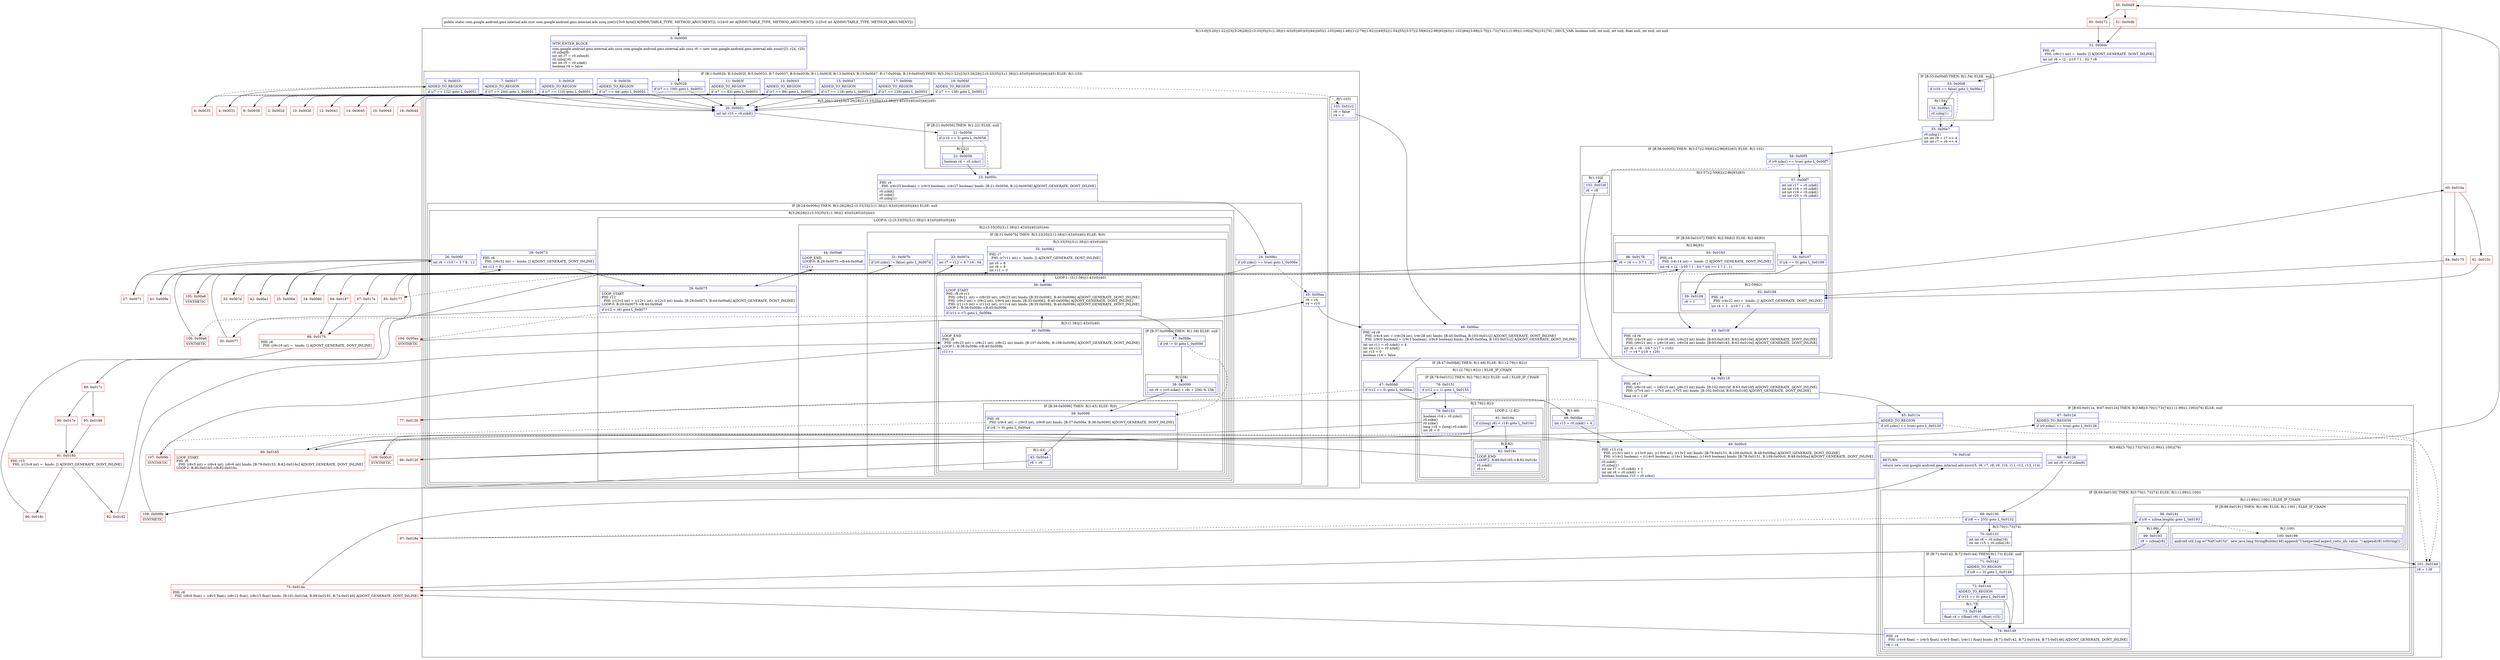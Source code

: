 digraph "CFG forcom.google.android.gms.internal.ads.zzsq.zze([BII)Lcom\/google\/android\/gms\/internal\/ads\/zzsr;" {
subgraph cluster_Region_1380736804 {
label = "R(13:0|(5:20|(1:22)|23|(3:26|28|(2:(3:33|35|(3:(1:38)|(1:43)(0)|40))(0)|44))|45)(1:103)|46|(1:48)(1:(2:79|(1:82)))|49|52|(1:54)|55|(3:57|(2:59|62)(2:86|93)|63)(1:102)|64|(3:68|(3:70|(1:73)|74)(1:(1:99)(1:100))|76)|101|76) | DECL_VAR: boolean null, int null, int null, float null, int null, int null\l";
node [shape=record,color=blue];
Node_0 [shape=record,label="{0\:\ 0x0000|MTH_ENTER_BLOCK\l|com.google.android.gms.internal.ads.zzsu com.google.android.gms.internal.ads.zzsu r0 = new com.google.android.gms.internal.ads.zzsu(r23, r24, r25)\lr0.zzbq(8)\lint int r7 = r0.zzbn(8)\lr0.zzbq(16)\lint int r5 = r0.zzkd()\lboolean r4 = false\l}"];
subgraph cluster_IfRegion_1591689289 {
label = "IF [B:1:0x002b, B:3:0x002f, B:5:0x0033, B:7:0x0037, B:9:0x003b, B:11:0x003f, B:13:0x0043, B:15:0x0047, B:17:0x004b, B:19:0x004f] THEN: R(5:20|(1:22)|23|(3:26|28|(2:(3:33|35|(3:(1:38)|(1:43)(0)|40))(0)|44))|45) ELSE: R(1:103)";
node [shape=record,color=blue];
Node_1 [shape=record,label="{1\:\ 0x002b|if (r7 == 100) goto L_0x0051\l}"];
Node_3 [shape=record,label="{3\:\ 0x002f|ADDED_TO_REGION\l|if (r7 == 110) goto L_0x0051\l}"];
Node_5 [shape=record,label="{5\:\ 0x0033|ADDED_TO_REGION\l|if (r7 == 122) goto L_0x0051\l}"];
Node_7 [shape=record,label="{7\:\ 0x0037|ADDED_TO_REGION\l|if (r7 == 244) goto L_0x0051\l}"];
Node_9 [shape=record,label="{9\:\ 0x003b|ADDED_TO_REGION\l|if (r7 == 44) goto L_0x0051\l}"];
Node_11 [shape=record,label="{11\:\ 0x003f|ADDED_TO_REGION\l|if (r7 == 83) goto L_0x0051\l}"];
Node_13 [shape=record,label="{13\:\ 0x0043|ADDED_TO_REGION\l|if (r7 == 86) goto L_0x0051\l}"];
Node_15 [shape=record,label="{15\:\ 0x0047|ADDED_TO_REGION\l|if (r7 == 118) goto L_0x0051\l}"];
Node_17 [shape=record,label="{17\:\ 0x004b|ADDED_TO_REGION\l|if (r7 == 128) goto L_0x0051\l}"];
Node_19 [shape=record,label="{19\:\ 0x004f|ADDED_TO_REGION\l|if (r7 == 138) goto L_0x0051\l}"];
subgraph cluster_Region_1012462873 {
label = "R(5:20|(1:22)|23|(3:26|28|(2:(3:33|35|(3:(1:38)|(1:43)(0)|40))(0)|44))|45)";
node [shape=record,color=blue];
Node_20 [shape=record,label="{20\:\ 0x0051|int int r10 = r0.zzkd()\l}"];
subgraph cluster_IfRegion_440080828 {
label = "IF [B:21:0x0056] THEN: R(1:22) ELSE: null";
node [shape=record,color=blue];
Node_21 [shape=record,label="{21\:\ 0x0056|if (r10 == 3) goto L_0x0058\l}"];
subgraph cluster_Region_911649069 {
label = "R(1:22)";
node [shape=record,color=blue];
Node_22 [shape=record,label="{22\:\ 0x0058|boolean r4 = r0.zzkc()\l}"];
}
}
Node_23 [shape=record,label="{23\:\ 0x005c|PHI: r4 \l  PHI: (r4v25 boolean) = (r4v3 boolean), (r4v27 boolean) binds: [B:21:0x0056, B:22:0x0058] A[DONT_GENERATE, DONT_INLINE]\l|r0.zzkd()\lr0.zzkd()\lr0.zzbq(1)\l}"];
subgraph cluster_IfRegion_1807330233 {
label = "IF [B:24:0x006c] THEN: R(3:26|28|(2:(3:33|35|(3:(1:38)|(1:43)(0)|40))(0)|44)) ELSE: null";
node [shape=record,color=blue];
Node_24 [shape=record,label="{24\:\ 0x006c|if (r0.zzkc() == true) goto L_0x006e\l}"];
subgraph cluster_Region_944717986 {
label = "R(3:26|28|(2:(3:33|35|(3:(1:38)|(1:43)(0)|40))(0)|44))";
node [shape=record,color=blue];
Node_26 [shape=record,label="{26\:\ 0x006f|int r6 = r10 != 3 ? 8 : 12\l}"];
Node_28 [shape=record,label="{28\:\ 0x0073|PHI: r6 \l  PHI: (r6v32 int) =  binds: [] A[DONT_GENERATE, DONT_INLINE]\l|int r12 = 0\l}"];
subgraph cluster_LoopRegion_1035336628 {
label = "LOOP:0: (2:(3:33|35|(3:(1:38)|(1:43)(0)|40))(0)|44)";
node [shape=record,color=blue];
Node_29 [shape=record,label="{29\:\ 0x0075|LOOP_START\lPHI: r12 \l  PHI: (r12v2 int) = (r12v1 int), (r12v3 int) binds: [B:28:0x0073, B:44:0x00a6] A[DONT_GENERATE, DONT_INLINE]\lLOOP:0: B:29:0x0075\-\>B:44:0x00a6\l|if (r12 \< r6) goto L_0x0077\l}"];
subgraph cluster_Region_1048994098 {
label = "R(2:(3:33|35|(3:(1:38)|(1:43)(0)|40))(0)|44)";
node [shape=record,color=blue];
subgraph cluster_IfRegion_1530686613 {
label = "IF [B:31:0x007b] THEN: R(3:33|35|(3:(1:38)|(1:43)(0)|40)) ELSE: R(0)";
node [shape=record,color=blue];
Node_31 [shape=record,label="{31\:\ 0x007b|if (r0.zzkc() != false) goto L_0x007d\l}"];
subgraph cluster_Region_2083678631 {
label = "R(3:33|35|(3:(1:38)|(1:43)(0)|40))";
node [shape=record,color=blue];
Node_33 [shape=record,label="{33\:\ 0x007e|int r7 = r12 \< 6 ? 16 : 64\l}"];
Node_35 [shape=record,label="{35\:\ 0x0082|PHI: r7 \l  PHI: (r7v11 int) =  binds: [] A[DONT_GENERATE, DONT_INLINE]\l|int r9 = 8\lint r8 = 8\lint r11 = 0\l}"];
subgraph cluster_LoopRegion_1044020435 {
label = "LOOP:1: (3:(1:38)|(1:43)(0)|40)";
node [shape=record,color=blue];
Node_36 [shape=record,label="{36\:\ 0x008c|LOOP_START\lPHI: r8 r9 r11 \l  PHI: (r8v21 int) = (r8v20 int), (r8v23 int) binds: [B:35:0x0082, B:40:0x009b] A[DONT_GENERATE, DONT_INLINE]\l  PHI: (r9v3 int) = (r9v2 int), (r9v4 int) binds: [B:35:0x0082, B:40:0x009b] A[DONT_GENERATE, DONT_INLINE]\l  PHI: (r11v3 int) = (r11v2 int), (r11v4 int) binds: [B:35:0x0082, B:40:0x009b] A[DONT_GENERATE, DONT_INLINE]\lLOOP:1: B:36:0x008c\-\>B:40:0x009b\l|if (r11 \< r7) goto L_0x008e\l}"];
subgraph cluster_Region_593705091 {
label = "R(3:(1:38)|(1:43)(0)|40)";
node [shape=record,color=blue];
subgraph cluster_IfRegion_742410491 {
label = "IF [B:37:0x008e] THEN: R(1:38) ELSE: null";
node [shape=record,color=blue];
Node_37 [shape=record,label="{37\:\ 0x008e|if (r9 != 0) goto L_0x0090\l}"];
subgraph cluster_Region_548907734 {
label = "R(1:38)";
node [shape=record,color=blue];
Node_38 [shape=record,label="{38\:\ 0x0090|int r9 = ((r0.zzke() + r8) + 256) % 256\l}"];
}
}
subgraph cluster_IfRegion_566375344 {
label = "IF [B:39:0x0099] THEN: R(1:43) ELSE: R(0)";
node [shape=record,color=blue];
Node_39 [shape=record,label="{39\:\ 0x0099|PHI: r9 \l  PHI: (r9v4 int) = (r9v3 int), (r9v8 int) binds: [B:37:0x008e, B:38:0x0090] A[DONT_GENERATE, DONT_INLINE]\l|if (r9 != 0) goto L_0x00a4\l}"];
subgraph cluster_Region_1314003326 {
label = "R(1:43)";
node [shape=record,color=blue];
Node_43 [shape=record,label="{43\:\ 0x00a4|r8 = r9\l}"];
}
subgraph cluster_Region_640585499 {
label = "R(0)";
node [shape=record,color=blue];
}
}
Node_40 [shape=record,label="{40\:\ 0x009b|LOOP_END\lPHI: r8 \l  PHI: (r8v23 int) = (r8v21 int), (r8v22 int) binds: [B:107:0x009b, B:108:0x009b] A[DONT_GENERATE, DONT_INLINE]\lLOOP:1: B:36:0x008c\-\>B:40:0x009b\l|r11++\l}"];
}
}
}
subgraph cluster_Region_16959878 {
label = "R(0)";
node [shape=record,color=blue];
}
}
Node_44 [shape=record,label="{44\:\ 0x00a6|LOOP_END\lLOOP:0: B:29:0x0075\-\>B:44:0x00a6\l|r12++\l}"];
}
}
}
}
Node_45 [shape=record,label="{45\:\ 0x00aa|r9 = r4\lr4 = r10\l}"];
}
subgraph cluster_Region_1555712786 {
label = "R(1:103)";
node [shape=record,color=blue];
Node_103 [shape=record,label="{103\:\ 0x01c2|r9 = false\lr4 = 1\l}"];
}
}
Node_46 [shape=record,label="{46\:\ 0x00ac|PHI: r4 r9 \l  PHI: (r4v4 int) = (r4v26 int), (r4v28 int) binds: [B:45:0x00aa, B:103:0x01c2] A[DONT_GENERATE, DONT_INLINE]\l  PHI: (r9v0 boolean) = (r9v1 boolean), (r9v9 boolean) binds: [B:45:0x00aa, B:103:0x01c2] A[DONT_GENERATE, DONT_INLINE]\l|int int r11 = r0.zzkd() + 4\lint int r12 = r0.zzkd()\lint r13 = 0\lboolean r14 = false\l}"];
subgraph cluster_IfRegion_1563280245 {
label = "IF [B:47:0x00b8] THEN: R(1:48) ELSE: R(1:(2:79|(1:82)))";
node [shape=record,color=blue];
Node_47 [shape=record,label="{47\:\ 0x00b8|if (r12 == 0) goto L_0x00ba\l}"];
subgraph cluster_Region_598437932 {
label = "R(1:48)";
node [shape=record,color=blue];
Node_48 [shape=record,label="{48\:\ 0x00ba|int r13 = r0.zzkd() + 4\l}"];
}
subgraph cluster_Region_1895497257 {
label = "R(1:(2:79|(1:82))) | ELSE_IF_CHAIN\l";
node [shape=record,color=blue];
subgraph cluster_IfRegion_1658814156 {
label = "IF [B:78:0x0151] THEN: R(2:79|(1:82)) ELSE: null | ELSE_IF_CHAIN\l";
node [shape=record,color=blue];
Node_78 [shape=record,label="{78\:\ 0x0151|if (r12 == 1) goto L_0x0153\l}"];
subgraph cluster_Region_99218307 {
label = "R(2:79|(1:82))";
node [shape=record,color=blue];
Node_79 [shape=record,label="{79\:\ 0x0153|boolean r14 = r0.zzkc()\lr0.zzke()\lr0.zzke()\llong r18 = (long) r0.zzkd()\lint r6 = 0\l}"];
subgraph cluster_LoopRegion_1185327062 {
label = "LOOP:2: (1:82)";
node [shape=record,color=blue];
Node_81 [shape=record,label="{81\:\ 0x016a|if (((long) r6) \< r18) goto L_0x016c\l}"];
subgraph cluster_Region_1024032623 {
label = "R(1:82)";
node [shape=record,color=blue];
Node_82 [shape=record,label="{82\:\ 0x016c|LOOP_END\lLOOP:2: B:80:0x0165\-\>B:82:0x016c\l|r0.zzkd()\lr6++\l}"];
}
}
}
}
}
}
Node_49 [shape=record,label="{49\:\ 0x00c0|PHI: r13 r14 \l  PHI: (r13v1 int) = (r13v0 int), (r13v0 int), (r13v2 int) binds: [B:78:0x0151, B:109:0x00c0, B:48:0x00ba] A[DONT_GENERATE, DONT_INLINE]\l  PHI: (r14v2 boolean) = (r14v0 boolean), (r14v1 boolean), (r14v0 boolean) binds: [B:78:0x0151, B:109:0x00c0, B:48:0x00ba] A[DONT_GENERATE, DONT_INLINE]\l|r0.zzkd()\lr0.zzbq(1)\lint int r7 = r0.zzkd() + 1\lint int r8 = r0.zzkd() + 1\lboolean boolean r10 = r0.zzkc()\l}"];
Node_52 [shape=record,label="{52\:\ 0x00dc|PHI: r6 \l  PHI: (r6v11 int) =  binds: [] A[DONT_GENERATE, DONT_INLINE]\l|int int r6 = (2 \- (r10 ? 1 : 0)) * r8\l}"];
subgraph cluster_IfRegion_1212843723 {
label = "IF [B:53:0x00df] THEN: R(1:54) ELSE: null";
node [shape=record,color=blue];
Node_53 [shape=record,label="{53\:\ 0x00df|if (r10 == false) goto L_0x00e1\l}"];
subgraph cluster_Region_544572162 {
label = "R(1:54)";
node [shape=record,color=blue];
Node_54 [shape=record,label="{54\:\ 0x00e1|r0.zzbq(1)\l}"];
}
}
Node_55 [shape=record,label="{55\:\ 0x00e7|r0.zzbq(1)\lint int r8 = r7 \<\< 4\lint int r7 = r6 \<\< 4\l}"];
subgraph cluster_IfRegion_1478995248 {
label = "IF [B:56:0x00f5] THEN: R(3:57|(2:59|62)(2:86|93)|63) ELSE: R(1:102)";
node [shape=record,color=blue];
Node_56 [shape=record,label="{56\:\ 0x00f5|if (r0.zzkc() == true) goto L_0x00f7\l}"];
subgraph cluster_Region_311961692 {
label = "R(3:57|(2:59|62)(2:86|93)|63)";
node [shape=record,color=blue];
Node_57 [shape=record,label="{57\:\ 0x00f7|int int r17 = r0.zzkd()\lint int r18 = r0.zzkd()\lint int r19 = r0.zzkd()\lint int r20 = r0.zzkd()\l}"];
subgraph cluster_IfRegion_2004703606 {
label = "IF [B:58:0x0107] THEN: R(2:59|62) ELSE: R(2:86|93)";
node [shape=record,color=blue];
Node_58 [shape=record,label="{58\:\ 0x0107|if (r4 == 0) goto L_0x0109\l}"];
subgraph cluster_Region_2068824796 {
label = "R(2:59|62)";
node [shape=record,color=blue];
Node_59 [shape=record,label="{59\:\ 0x0109|r6 = 1\l}"];
Node_62 [shape=record,label="{62\:\ 0x010d|PHI: r4 \l  PHI: (r4v22 int) =  binds: [] A[DONT_GENERATE, DONT_INLINE]\l|int r4 = 2 \- (r10 ? 1 : 0)\l}"];
}
subgraph cluster_Region_1660938855 {
label = "R(2:86|93)";
node [shape=record,color=blue];
Node_86 [shape=record,label="{86\:\ 0x0178|r6 = r4 == 3 ? 1 : 2\l}"];
Node_93 [shape=record,label="{93\:\ 0x0183|PHI: r4 \l  PHI: (r4v14 int) =  binds: [] A[DONT_GENERATE, DONT_INLINE]\l|int r4 = (2 \- (r10 ? 1 : 0)) * (r4 == 1 ? 2 : 1)\l}"];
}
}
Node_63 [shape=record,label="{63\:\ 0x010f|PHI: r4 r6 \l  PHI: (r4v19 int) = (r4v16 int), (r4v23 int) binds: [B:93:0x0183, B:62:0x010d] A[DONT_GENERATE, DONT_INLINE]\l  PHI: (r6v21 int) = (r6v19 int), (r6v24 int) binds: [B:93:0x0183, B:62:0x010d] A[DONT_GENERATE, DONT_INLINE]\l|int r6 = r8 \- (r6 * (r17 + r18))\lr7 \-= r4 * (r19 + r20)\l}"];
}
subgraph cluster_Region_294939129 {
label = "R(1:102)";
node [shape=record,color=blue];
Node_102 [shape=record,label="{102\:\ 0x01bf|r6 = r8\l}"];
}
}
Node_64 [shape=record,label="{64\:\ 0x0118|PHI: r6 r7 \l  PHI: (r6v16 int) = (r6v15 int), (r6v23 int) binds: [B:102:0x01bf, B:63:0x010f] A[DONT_GENERATE, DONT_INLINE]\l  PHI: (r7v4 int) = (r7v3 int), (r7v5 int) binds: [B:102:0x01bf, B:63:0x010f] A[DONT_GENERATE, DONT_INLINE]\l|float r4 = 1.0f\l}"];
subgraph cluster_IfRegion_1679613799 {
label = "IF [B:65:0x011e, B:67:0x0124] THEN: R(3:68|(3:70|(1:73)|74)(1:(1:99)(1:100))|76) ELSE: null";
node [shape=record,color=blue];
Node_65 [shape=record,label="{65\:\ 0x011e|ADDED_TO_REGION\l|if (r0.zzkc() == true) goto L_0x0120\l}"];
Node_67 [shape=record,label="{67\:\ 0x0124|ADDED_TO_REGION\l|if (r0.zzkc() == true) goto L_0x0126\l}"];
subgraph cluster_Region_1753034101 {
label = "R(3:68|(3:70|(1:73)|74)(1:(1:99)(1:100))|76)";
node [shape=record,color=blue];
Node_68 [shape=record,label="{68\:\ 0x0126|int int r8 = r0.zzbn(8)\l}"];
subgraph cluster_IfRegion_362400814 {
label = "IF [B:69:0x0130] THEN: R(3:70|(1:73)|74) ELSE: R(1:(1:99)(1:100))";
node [shape=record,color=blue];
Node_69 [shape=record,label="{69\:\ 0x0130|if (r8 == 255) goto L_0x0132\l}"];
subgraph cluster_Region_232145767 {
label = "R(3:70|(1:73)|74)";
node [shape=record,color=blue];
Node_70 [shape=record,label="{70\:\ 0x0132|int int r8 = r0.zzbn(16)\lint int r15 = r0.zzbn(16)\l}"];
subgraph cluster_IfRegion_1092113677 {
label = "IF [B:71:0x0142, B:72:0x0144] THEN: R(1:73) ELSE: null";
node [shape=record,color=blue];
Node_71 [shape=record,label="{71\:\ 0x0142|ADDED_TO_REGION\l|if (r8 == 0) goto L_0x0149\l}"];
Node_72 [shape=record,label="{72\:\ 0x0144|ADDED_TO_REGION\l|if (r15 == 0) goto L_0x0149\l}"];
subgraph cluster_Region_225761758 {
label = "R(1:73)";
node [shape=record,color=blue];
Node_73 [shape=record,label="{73\:\ 0x0146|float r4 = ((float) r8) \/ ((float) r15)\l}"];
}
}
Node_74 [shape=record,label="{74\:\ 0x0149|PHI: r4 \l  PHI: (r4v9 float) = (r4v5 float), (r4v5 float), (r4v11 float) binds: [B:71:0x0142, B:72:0x0144, B:73:0x0146] A[DONT_GENERATE, DONT_INLINE]\l|r8 = r4\l}"];
}
subgraph cluster_Region_637097685 {
label = "R(1:(1:99)(1:100)) | ELSE_IF_CHAIN\l";
node [shape=record,color=blue];
subgraph cluster_IfRegion_661697733 {
label = "IF [B:98:0x0191] THEN: R(1:99) ELSE: R(1:100) | ELSE_IF_CHAIN\l";
node [shape=record,color=blue];
Node_98 [shape=record,label="{98\:\ 0x0191|if (r8 \< zzbna.length) goto L_0x0193\l}"];
subgraph cluster_Region_145269646 {
label = "R(1:99)";
node [shape=record,color=blue];
Node_99 [shape=record,label="{99\:\ 0x0193|r8 = zzbna[r8]\l}"];
}
subgraph cluster_Region_207692764 {
label = "R(1:100)";
node [shape=record,color=blue];
Node_100 [shape=record,label="{100\:\ 0x0199|android.util.Log.w(\"NalUnitUtil\", new java.lang.StringBuilder(46).append(\"Unexpected aspect_ratio_idc value: \").append(r8).toString())\l}"];
}
}
}
}
Node_76 [shape=record,label="{76\:\ 0x014f|RETURN\l|return new com.google.android.gms.internal.ads.zzsr(r5, r6, r7, r8, r9, r10, r11, r12, r13, r14)\l}"];
}
}
Node_101 [shape=record,label="{101\:\ 0x01bd|r8 = 1.0f\l}"];
Node_76 [shape=record,label="{76\:\ 0x014f|RETURN\l|return new com.google.android.gms.internal.ads.zzsr(r5, r6, r7, r8, r9, r10, r11, r12, r13, r14)\l}"];
}
Node_2 [shape=record,color=red,label="{2\:\ 0x002d}"];
Node_4 [shape=record,color=red,label="{4\:\ 0x0031}"];
Node_6 [shape=record,color=red,label="{6\:\ 0x0035}"];
Node_8 [shape=record,color=red,label="{8\:\ 0x0039}"];
Node_10 [shape=record,color=red,label="{10\:\ 0x003d}"];
Node_12 [shape=record,color=red,label="{12\:\ 0x0041}"];
Node_14 [shape=record,color=red,label="{14\:\ 0x0045}"];
Node_16 [shape=record,color=red,label="{16\:\ 0x0049}"];
Node_18 [shape=record,color=red,label="{18\:\ 0x004d}"];
Node_25 [shape=record,color=red,label="{25\:\ 0x006e}"];
Node_27 [shape=record,color=red,label="{27\:\ 0x0071}"];
Node_30 [shape=record,color=red,label="{30\:\ 0x0077}"];
Node_32 [shape=record,color=red,label="{32\:\ 0x007d}"];
Node_34 [shape=record,color=red,label="{34\:\ 0x0080}"];
Node_41 [shape=record,color=red,label="{41\:\ 0x009e}"];
Node_42 [shape=record,color=red,label="{42\:\ 0x00a1}"];
Node_50 [shape=record,color=red,label="{50\:\ 0x00d9}"];
Node_51 [shape=record,color=red,label="{51\:\ 0x00db}"];
Node_60 [shape=record,color=red,label="{60\:\ 0x010a}"];
Node_61 [shape=record,color=red,label="{61\:\ 0x010c}"];
Node_66 [shape=record,color=red,label="{66\:\ 0x0120}"];
Node_75 [shape=record,color=red,label="{75\:\ 0x014a|PHI: r8 \l  PHI: (r8v6 float) = (r8v5 float), (r8v12 float), (r8v15 float) binds: [B:101:0x01bd, B:99:0x0193, B:74:0x0149] A[DONT_GENERATE, DONT_INLINE]\l}"];
Node_77 [shape=record,color=red,label="{77\:\ 0x0150}"];
Node_80 [shape=record,color=red,label="{80\:\ 0x0165|LOOP_START\lPHI: r6 \l  PHI: (r6v5 int) = (r6v4 int), (r6v6 int) binds: [B:79:0x0153, B:82:0x016c] A[DONT_GENERATE, DONT_INLINE]\lLOOP:2: B:80:0x0165\-\>B:82:0x016c\l}"];
Node_83 [shape=record,color=red,label="{83\:\ 0x0172}"];
Node_84 [shape=record,color=red,label="{84\:\ 0x0175}"];
Node_85 [shape=record,color=red,label="{85\:\ 0x0177}"];
Node_87 [shape=record,color=red,label="{87\:\ 0x017a}"];
Node_88 [shape=record,color=red,label="{88\:\ 0x017b|PHI: r6 \l  PHI: (r6v19 int) =  binds: [] A[DONT_GENERATE, DONT_INLINE]\l}"];
Node_89 [shape=record,color=red,label="{89\:\ 0x017c}"];
Node_90 [shape=record,color=red,label="{90\:\ 0x017e}"];
Node_91 [shape=record,color=red,label="{91\:\ 0x0180|PHI: r15 \l  PHI: (r15v8 int) =  binds: [] A[DONT_GENERATE, DONT_INLINE]\l}"];
Node_92 [shape=record,color=red,label="{92\:\ 0x0182}"];
Node_94 [shape=record,color=red,label="{94\:\ 0x0187}"];
Node_95 [shape=record,color=red,label="{95\:\ 0x0189}"];
Node_96 [shape=record,color=red,label="{96\:\ 0x018c}"];
Node_97 [shape=record,color=red,label="{97\:\ 0x018e}"];
Node_104 [shape=record,color=red,label="{104\:\ 0x00aa|SYNTHETIC\l}"];
Node_105 [shape=record,color=red,label="{105\:\ 0x00a6|SYNTHETIC\l}"];
Node_106 [shape=record,color=red,label="{106\:\ 0x00a6|SYNTHETIC\l}"];
Node_107 [shape=record,color=red,label="{107\:\ 0x009b|SYNTHETIC\l}"];
Node_108 [shape=record,color=red,label="{108\:\ 0x009b|SYNTHETIC\l}"];
Node_109 [shape=record,color=red,label="{109\:\ 0x00c0|SYNTHETIC\l}"];
MethodNode[shape=record,label="{public static com.google.android.gms.internal.ads.zzsr com.google.android.gms.internal.ads.zzsq.zze((r23v0 byte[] A[IMMUTABLE_TYPE, METHOD_ARGUMENT]), (r24v0 int A[IMMUTABLE_TYPE, METHOD_ARGUMENT]), (r25v0 int A[IMMUTABLE_TYPE, METHOD_ARGUMENT])) }"];
MethodNode -> Node_0;
Node_0 -> Node_1;
Node_1 -> Node_2[style=dashed];
Node_1 -> Node_20;
Node_3 -> Node_4[style=dashed];
Node_3 -> Node_20;
Node_5 -> Node_6[style=dashed];
Node_5 -> Node_20;
Node_7 -> Node_8[style=dashed];
Node_7 -> Node_20;
Node_9 -> Node_10[style=dashed];
Node_9 -> Node_20;
Node_11 -> Node_12[style=dashed];
Node_11 -> Node_20;
Node_13 -> Node_14[style=dashed];
Node_13 -> Node_20;
Node_15 -> Node_16[style=dashed];
Node_15 -> Node_20;
Node_17 -> Node_18[style=dashed];
Node_17 -> Node_20;
Node_19 -> Node_20;
Node_19 -> Node_103[style=dashed];
Node_20 -> Node_21;
Node_21 -> Node_22;
Node_21 -> Node_23[style=dashed];
Node_22 -> Node_23;
Node_23 -> Node_24;
Node_24 -> Node_25;
Node_24 -> Node_45[style=dashed];
Node_26 -> Node_27;
Node_26 -> Node_41;
Node_28 -> Node_29;
Node_29 -> Node_30;
Node_29 -> Node_104[style=dashed];
Node_31 -> Node_32;
Node_31 -> Node_105[style=dashed];
Node_33 -> Node_34;
Node_33 -> Node_42;
Node_35 -> Node_36;
Node_36 -> Node_37;
Node_36 -> Node_106[style=dashed];
Node_37 -> Node_38;
Node_37 -> Node_39[style=dashed];
Node_38 -> Node_39;
Node_39 -> Node_43;
Node_39 -> Node_107[style=dashed];
Node_43 -> Node_108;
Node_40 -> Node_36;
Node_44 -> Node_29;
Node_45 -> Node_46;
Node_103 -> Node_46;
Node_46 -> Node_47;
Node_47 -> Node_48;
Node_47 -> Node_77[style=dashed];
Node_48 -> Node_49;
Node_78 -> Node_49[style=dashed];
Node_78 -> Node_79;
Node_79 -> Node_80;
Node_81 -> Node_82;
Node_81 -> Node_109[style=dashed];
Node_82 -> Node_80;
Node_49 -> Node_50;
Node_52 -> Node_53;
Node_53 -> Node_54;
Node_53 -> Node_55[style=dashed];
Node_54 -> Node_55;
Node_55 -> Node_56;
Node_56 -> Node_57;
Node_56 -> Node_102[style=dashed];
Node_57 -> Node_58;
Node_58 -> Node_59;
Node_58 -> Node_85[style=dashed];
Node_59 -> Node_60;
Node_62 -> Node_63;
Node_86 -> Node_87;
Node_86 -> Node_94;
Node_93 -> Node_63;
Node_63 -> Node_64;
Node_102 -> Node_64;
Node_64 -> Node_65;
Node_65 -> Node_66;
Node_65 -> Node_101[style=dashed];
Node_67 -> Node_68;
Node_67 -> Node_101[style=dashed];
Node_68 -> Node_69;
Node_69 -> Node_70;
Node_69 -> Node_97[style=dashed];
Node_70 -> Node_71;
Node_71 -> Node_72[style=dashed];
Node_71 -> Node_74;
Node_72 -> Node_73[style=dashed];
Node_72 -> Node_74;
Node_73 -> Node_74;
Node_74 -> Node_75;
Node_98 -> Node_99;
Node_98 -> Node_100[style=dashed];
Node_99 -> Node_75;
Node_100 -> Node_101;
Node_101 -> Node_75;
Node_2 -> Node_3;
Node_4 -> Node_5;
Node_6 -> Node_7;
Node_8 -> Node_9;
Node_10 -> Node_11;
Node_12 -> Node_13;
Node_14 -> Node_15;
Node_16 -> Node_17;
Node_18 -> Node_19;
Node_25 -> Node_26;
Node_27 -> Node_28;
Node_30 -> Node_31;
Node_32 -> Node_33;
Node_34 -> Node_35;
Node_41 -> Node_28;
Node_42 -> Node_35;
Node_50 -> Node_51;
Node_50 -> Node_83;
Node_51 -> Node_52;
Node_60 -> Node_61;
Node_60 -> Node_84;
Node_61 -> Node_62;
Node_66 -> Node_67;
Node_75 -> Node_76;
Node_77 -> Node_78;
Node_80 -> Node_81;
Node_83 -> Node_52;
Node_84 -> Node_62;
Node_85 -> Node_86;
Node_87 -> Node_88;
Node_88 -> Node_89;
Node_89 -> Node_90;
Node_89 -> Node_95;
Node_90 -> Node_91;
Node_91 -> Node_92;
Node_91 -> Node_96;
Node_92 -> Node_93;
Node_94 -> Node_88;
Node_95 -> Node_91;
Node_96 -> Node_93;
Node_97 -> Node_98;
Node_104 -> Node_45;
Node_105 -> Node_44;
Node_106 -> Node_44;
Node_107 -> Node_40;
Node_108 -> Node_40;
Node_109 -> Node_49;
}

